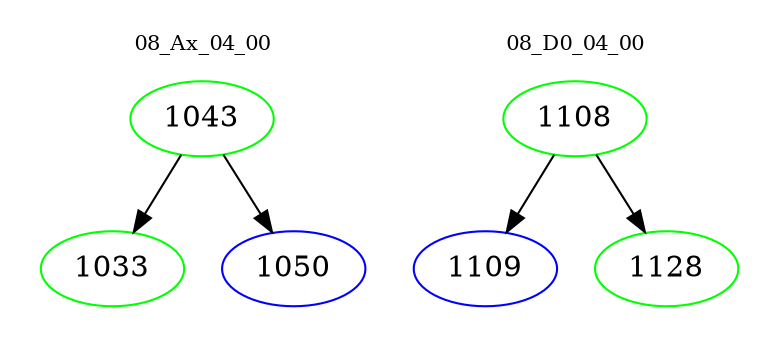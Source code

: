 digraph{
subgraph cluster_0 {
color = white
label = "08_Ax_04_00";
fontsize=10;
T0_1043 [label="1043", color="green"]
T0_1043 -> T0_1033 [color="black"]
T0_1033 [label="1033", color="green"]
T0_1043 -> T0_1050 [color="black"]
T0_1050 [label="1050", color="blue"]
}
subgraph cluster_1 {
color = white
label = "08_D0_04_00";
fontsize=10;
T1_1108 [label="1108", color="green"]
T1_1108 -> T1_1109 [color="black"]
T1_1109 [label="1109", color="blue"]
T1_1108 -> T1_1128 [color="black"]
T1_1128 [label="1128", color="green"]
}
}
